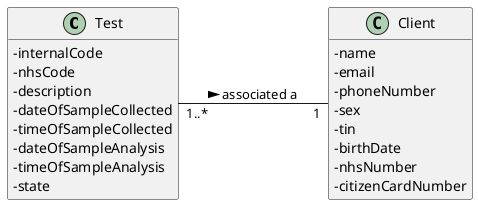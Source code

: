 @startuml
hide methods
left to right direction
skinparam classAttributeIconSize 0


class Test {
-internalCode
-nhsCode
-description
-dateOfSampleCollected
-timeOfSampleCollected
-dateOfSampleAnalysis
-timeOfSampleAnalysis
-state
}

class Client {
   - name
   - email
   - phoneNumber
   - sex
   - tin
   - birthDate
   - nhsNumber
   - citizenCardNumber
}

Test "1..*" -- "1" Client : associated a >



@enduml